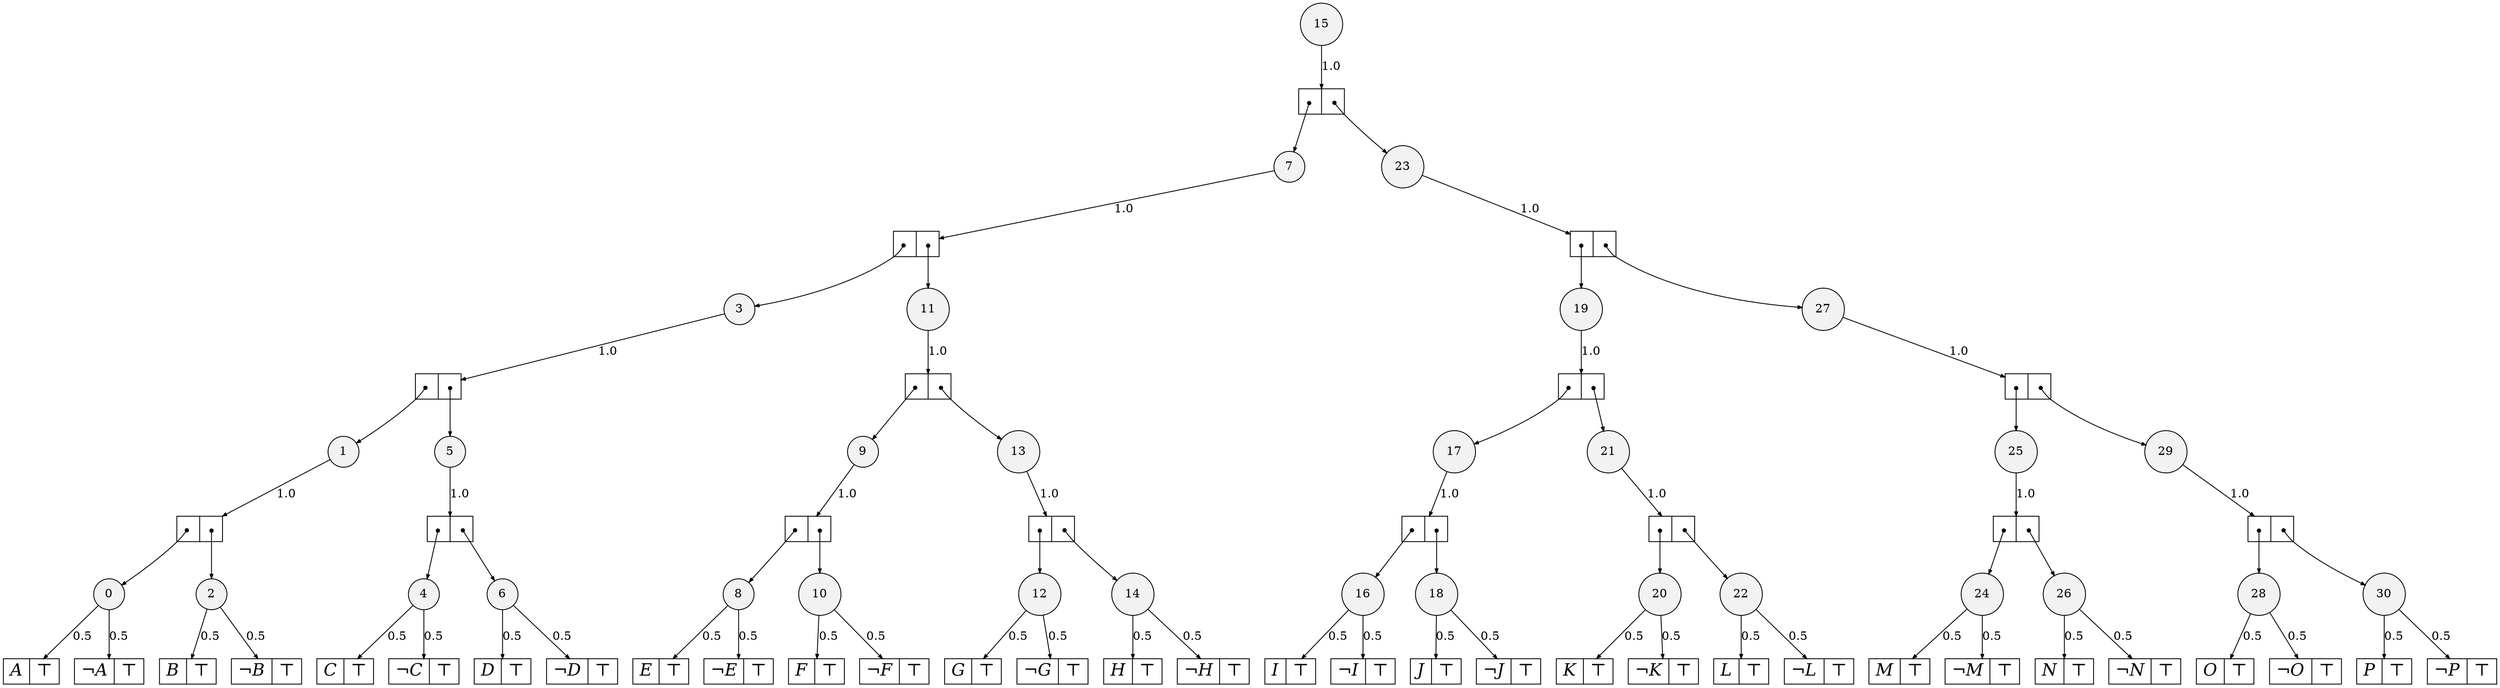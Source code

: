 digraph sdd {

overlap=false

      n3 [label= "30",style=filled,fillcolor=gray95,shape=circle,height=.25,width=.25];
n3e0
    [label= "<L>P|<R>&#8868;",
    shape=record,
    fontsize=20,
    fontname="Times-Italic",
    fillcolor=white,
    style=filled,
    fixedsize=false,
    height=.30];

                                       n3->n3e0 [arrowsize=.50, label="0.5"];
n3e1
    [label= "<L>&not;P|<R>&#8868;",
    shape=record,
    fontsize=20,
    fontname="Times-Italic",
    fillcolor=white,
    style=filled,
    fixedsize=false,
    height=.30];

                                       n3->n3e1 [arrowsize=.50, label="0.5"];

n6 [label= "28",style=filled,fillcolor=gray95,shape=circle,height=.25,width=.25];
n6e0
    [label= "<L>O|<R>&#8868;",
    shape=record,
    fontsize=20,
    fontname="Times-Italic",
    fillcolor=white,
    style=filled,
    fixedsize=false,
    height=.30];

                                       n6->n6e0 [arrowsize=.50, label="0.5"];
n6e1
    [label= "<L>&not;O|<R>&#8868;",
    shape=record,
    fontsize=20,
    fontname="Times-Italic",
    fillcolor=white,
    style=filled,
    fixedsize=false,
    height=.30];

                                       n6->n6e1 [arrowsize=.50, label="0.5"];

n9 [label= "26",style=filled,fillcolor=gray95,shape=circle,height=.25,width=.25];
n9e0
    [label= "<L>N|<R>&#8868;",
    shape=record,
    fontsize=20,
    fontname="Times-Italic",
    fillcolor=white,
    style=filled,
    fixedsize=false,
    height=.30];

                                       n9->n9e0 [arrowsize=.50, label="0.5"];
n9e1
    [label= "<L>&not;N|<R>&#8868;",
    shape=record,
    fontsize=20,
    fontname="Times-Italic",
    fillcolor=white,
    style=filled,
    fixedsize=false,
    height=.30];

                                       n9->n9e1 [arrowsize=.50, label="0.5"];

n12 [label= "24",style=filled,fillcolor=gray95,shape=circle,height=.25,width=.25];
n12e0
    [label= "<L>M|<R>&#8868;",
    shape=record,
    fontsize=20,
    fontname="Times-Italic",
    fillcolor=white,
    style=filled,
    fixedsize=false,
    height=.30];

                                       n12->n12e0 [arrowsize=.50, label="0.5"];
n12e1
    [label= "<L>&not;M|<R>&#8868;",
    shape=record,
    fontsize=20,
    fontname="Times-Italic",
    fillcolor=white,
    style=filled,
    fixedsize=false,
    height=.30];

                                       n12->n12e1 [arrowsize=.50, label="0.5"];

n15 [label= "22",style=filled,fillcolor=gray95,shape=circle,height=.25,width=.25];
n15e0
    [label= "<L>L|<R>&#8868;",
    shape=record,
    fontsize=20,
    fontname="Times-Italic",
    fillcolor=white,
    style=filled,
    fixedsize=false,
    height=.30];

                                       n15->n15e0 [arrowsize=.50, label="0.5"];
n15e1
    [label= "<L>&not;L|<R>&#8868;",
    shape=record,
    fontsize=20,
    fontname="Times-Italic",
    fillcolor=white,
    style=filled,
    fixedsize=false,
    height=.30];

                                       n15->n15e1 [arrowsize=.50, label="0.5"];

n18 [label= "20",style=filled,fillcolor=gray95,shape=circle,height=.25,width=.25];
n18e0
    [label= "<L>K|<R>&#8868;",
    shape=record,
    fontsize=20,
    fontname="Times-Italic",
    fillcolor=white,
    style=filled,
    fixedsize=false,
    height=.30];

                                       n18->n18e0 [arrowsize=.50, label="0.5"];
n18e1
    [label= "<L>&not;K|<R>&#8868;",
    shape=record,
    fontsize=20,
    fontname="Times-Italic",
    fillcolor=white,
    style=filled,
    fixedsize=false,
    height=.30];

                                       n18->n18e1 [arrowsize=.50, label="0.5"];

n21 [label= "18",style=filled,fillcolor=gray95,shape=circle,height=.25,width=.25];
n21e0
    [label= "<L>J|<R>&#8868;",
    shape=record,
    fontsize=20,
    fontname="Times-Italic",
    fillcolor=white,
    style=filled,
    fixedsize=false,
    height=.30];

                                       n21->n21e0 [arrowsize=.50, label="0.5"];
n21e1
    [label= "<L>&not;J|<R>&#8868;",
    shape=record,
    fontsize=20,
    fontname="Times-Italic",
    fillcolor=white,
    style=filled,
    fixedsize=false,
    height=.30];

                                       n21->n21e1 [arrowsize=.50, label="0.5"];

n24 [label= "16",style=filled,fillcolor=gray95,shape=circle,height=.25,width=.25];
n24e0
    [label= "<L>I|<R>&#8868;",
    shape=record,
    fontsize=20,
    fontname="Times-Italic",
    fillcolor=white,
    style=filled,
    fixedsize=false,
    height=.30];

                                       n24->n24e0 [arrowsize=.50, label="0.5"];
n24e1
    [label= "<L>&not;I|<R>&#8868;",
    shape=record,
    fontsize=20,
    fontname="Times-Italic",
    fillcolor=white,
    style=filled,
    fixedsize=false,
    height=.30];

                                       n24->n24e1 [arrowsize=.50, label="0.5"];

n27 [label= "14",style=filled,fillcolor=gray95,shape=circle,height=.25,width=.25];
n27e0
    [label= "<L>H|<R>&#8868;",
    shape=record,
    fontsize=20,
    fontname="Times-Italic",
    fillcolor=white,
    style=filled,
    fixedsize=false,
    height=.30];

                                       n27->n27e0 [arrowsize=.50, label="0.5"];
n27e1
    [label= "<L>&not;H|<R>&#8868;",
    shape=record,
    fontsize=20,
    fontname="Times-Italic",
    fillcolor=white,
    style=filled,
    fixedsize=false,
    height=.30];

                                       n27->n27e1 [arrowsize=.50, label="0.5"];

n30 [label= "12",style=filled,fillcolor=gray95,shape=circle,height=.25,width=.25];
n30e0
    [label= "<L>G|<R>&#8868;",
    shape=record,
    fontsize=20,
    fontname="Times-Italic",
    fillcolor=white,
    style=filled,
    fixedsize=false,
    height=.30];

                                       n30->n30e0 [arrowsize=.50, label="0.5"];
n30e1
    [label= "<L>&not;G|<R>&#8868;",
    shape=record,
    fontsize=20,
    fontname="Times-Italic",
    fillcolor=white,
    style=filled,
    fixedsize=false,
    height=.30];

                                       n30->n30e1 [arrowsize=.50, label="0.5"];

n33 [label= "10",style=filled,fillcolor=gray95,shape=circle,height=.25,width=.25];
n33e0
    [label= "<L>F|<R>&#8868;",
    shape=record,
    fontsize=20,
    fontname="Times-Italic",
    fillcolor=white,
    style=filled,
    fixedsize=false,
    height=.30];

                                       n33->n33e0 [arrowsize=.50, label="0.5"];
n33e1
    [label= "<L>&not;F|<R>&#8868;",
    shape=record,
    fontsize=20,
    fontname="Times-Italic",
    fillcolor=white,
    style=filled,
    fixedsize=false,
    height=.30];

                                       n33->n33e1 [arrowsize=.50, label="0.5"];

n36 [label= "8",style=filled,fillcolor=gray95,shape=circle,height=.25,width=.25];
n36e0
    [label= "<L>E|<R>&#8868;",
    shape=record,
    fontsize=20,
    fontname="Times-Italic",
    fillcolor=white,
    style=filled,
    fixedsize=false,
    height=.30];

                                       n36->n36e0 [arrowsize=.50, label="0.5"];
n36e1
    [label= "<L>&not;E|<R>&#8868;",
    shape=record,
    fontsize=20,
    fontname="Times-Italic",
    fillcolor=white,
    style=filled,
    fixedsize=false,
    height=.30];

                                       n36->n36e1 [arrowsize=.50, label="0.5"];

n39 [label= "6",style=filled,fillcolor=gray95,shape=circle,height=.25,width=.25];
n39e0
    [label= "<L>D|<R>&#8868;",
    shape=record,
    fontsize=20,
    fontname="Times-Italic",
    fillcolor=white,
    style=filled,
    fixedsize=false,
    height=.30];

                                       n39->n39e0 [arrowsize=.50, label="0.5"];
n39e1
    [label= "<L>&not;D|<R>&#8868;",
    shape=record,
    fontsize=20,
    fontname="Times-Italic",
    fillcolor=white,
    style=filled,
    fixedsize=false,
    height=.30];

                                       n39->n39e1 [arrowsize=.50, label="0.5"];

n42 [label= "4",style=filled,fillcolor=gray95,shape=circle,height=.25,width=.25];
n42e0
    [label= "<L>C|<R>&#8868;",
    shape=record,
    fontsize=20,
    fontname="Times-Italic",
    fillcolor=white,
    style=filled,
    fixedsize=false,
    height=.30];

                                       n42->n42e0 [arrowsize=.50, label="0.5"];
n42e1
    [label= "<L>&not;C|<R>&#8868;",
    shape=record,
    fontsize=20,
    fontname="Times-Italic",
    fillcolor=white,
    style=filled,
    fixedsize=false,
    height=.30];

                                       n42->n42e1 [arrowsize=.50, label="0.5"];

n45 [label= "2",style=filled,fillcolor=gray95,shape=circle,height=.25,width=.25];
n45e0
    [label= "<L>B|<R>&#8868;",
    shape=record,
    fontsize=20,
    fontname="Times-Italic",
    fillcolor=white,
    style=filled,
    fixedsize=false,
    height=.30];

                                       n45->n45e0 [arrowsize=.50, label="0.5"];
n45e1
    [label= "<L>&not;B|<R>&#8868;",
    shape=record,
    fontsize=20,
    fontname="Times-Italic",
    fillcolor=white,
    style=filled,
    fixedsize=false,
    height=.30];

                                       n45->n45e1 [arrowsize=.50, label="0.5"];

n48 [label= "0",style=filled,fillcolor=gray95,shape=circle,height=.25,width=.25];
n48e0
    [label= "<L>A|<R>&#8868;",
    shape=record,
    fontsize=20,
    fontname="Times-Italic",
    fillcolor=white,
    style=filled,
    fixedsize=false,
    height=.30];

                                       n48->n48e0 [arrowsize=.50, label="0.5"];
n48e1
    [label= "<L>&not;A|<R>&#8868;",
    shape=record,
    fontsize=20,
    fontname="Times-Italic",
    fillcolor=white,
    style=filled,
    fixedsize=false,
    height=.30];

                                       n48->n48e1 [arrowsize=.50, label="0.5"];

n49 [label= "29",style=filled,fillcolor=gray95,shape=circle,height=.25,width=.25];
n49e0
    [label= "<L>|<R>",
    shape=record,
    fontsize=20,
    fontname="Times-Italic",
    fillcolor=white,
    style=filled,
    fixedsize=false,
    height=.30];

                                       n49->n49e0 [arrowsize=.50, label="1.0"];
n49e0:L:c->n6 [arrowsize=.50,tailclip=false,arrowtail=dot,dir=both];
n49e0:R:c->n3 [arrowsize=.50,tailclip=false,arrowtail=dot,dir=both];

n50 [label= "25",style=filled,fillcolor=gray95,shape=circle,height=.25,width=.25];
n50e0
    [label= "<L>|<R>",
    shape=record,
    fontsize=20,
    fontname="Times-Italic",
    fillcolor=white,
    style=filled,
    fixedsize=false,
    height=.30];

                                       n50->n50e0 [arrowsize=.50, label="1.0"];
n50e0:L:c->n12 [arrowsize=.50,tailclip=false,arrowtail=dot,dir=both];
n50e0:R:c->n9 [arrowsize=.50,tailclip=false,arrowtail=dot,dir=both];

n51 [label= "21",style=filled,fillcolor=gray95,shape=circle,height=.25,width=.25];
n51e0
    [label= "<L>|<R>",
    shape=record,
    fontsize=20,
    fontname="Times-Italic",
    fillcolor=white,
    style=filled,
    fixedsize=false,
    height=.30];

                                       n51->n51e0 [arrowsize=.50, label="1.0"];
n51e0:L:c->n18 [arrowsize=.50,tailclip=false,arrowtail=dot,dir=both];
n51e0:R:c->n15 [arrowsize=.50,tailclip=false,arrowtail=dot,dir=both];

n52 [label= "17",style=filled,fillcolor=gray95,shape=circle,height=.25,width=.25];
n52e0
    [label= "<L>|<R>",
    shape=record,
    fontsize=20,
    fontname="Times-Italic",
    fillcolor=white,
    style=filled,
    fixedsize=false,
    height=.30];

                                       n52->n52e0 [arrowsize=.50, label="1.0"];
n52e0:L:c->n24 [arrowsize=.50,tailclip=false,arrowtail=dot,dir=both];
n52e0:R:c->n21 [arrowsize=.50,tailclip=false,arrowtail=dot,dir=both];

n53 [label= "13",style=filled,fillcolor=gray95,shape=circle,height=.25,width=.25];
n53e0
    [label= "<L>|<R>",
    shape=record,
    fontsize=20,
    fontname="Times-Italic",
    fillcolor=white,
    style=filled,
    fixedsize=false,
    height=.30];

                                       n53->n53e0 [arrowsize=.50, label="1.0"];
n53e0:L:c->n30 [arrowsize=.50,tailclip=false,arrowtail=dot,dir=both];
n53e0:R:c->n27 [arrowsize=.50,tailclip=false,arrowtail=dot,dir=both];

n54 [label= "9",style=filled,fillcolor=gray95,shape=circle,height=.25,width=.25];
n54e0
    [label= "<L>|<R>",
    shape=record,
    fontsize=20,
    fontname="Times-Italic",
    fillcolor=white,
    style=filled,
    fixedsize=false,
    height=.30];

                                       n54->n54e0 [arrowsize=.50, label="1.0"];
n54e0:L:c->n36 [arrowsize=.50,tailclip=false,arrowtail=dot,dir=both];
n54e0:R:c->n33 [arrowsize=.50,tailclip=false,arrowtail=dot,dir=both];

n55 [label= "5",style=filled,fillcolor=gray95,shape=circle,height=.25,width=.25];
n55e0
    [label= "<L>|<R>",
    shape=record,
    fontsize=20,
    fontname="Times-Italic",
    fillcolor=white,
    style=filled,
    fixedsize=false,
    height=.30];

                                       n55->n55e0 [arrowsize=.50, label="1.0"];
n55e0:L:c->n42 [arrowsize=.50,tailclip=false,arrowtail=dot,dir=both];
n55e0:R:c->n39 [arrowsize=.50,tailclip=false,arrowtail=dot,dir=both];

n56 [label= "1",style=filled,fillcolor=gray95,shape=circle,height=.25,width=.25];
n56e0
    [label= "<L>|<R>",
    shape=record,
    fontsize=20,
    fontname="Times-Italic",
    fillcolor=white,
    style=filled,
    fixedsize=false,
    height=.30];

                                       n56->n56e0 [arrowsize=.50, label="1.0"];
n56e0:L:c->n48 [arrowsize=.50,tailclip=false,arrowtail=dot,dir=both];
n56e0:R:c->n45 [arrowsize=.50,tailclip=false,arrowtail=dot,dir=both];

n57 [label= "27",style=filled,fillcolor=gray95,shape=circle,height=.25,width=.25];
n57e0
    [label= "<L>|<R>",
    shape=record,
    fontsize=20,
    fontname="Times-Italic",
    fillcolor=white,
    style=filled,
    fixedsize=false,
    height=.30];

                                       n57->n57e0 [arrowsize=.50, label="1.0"];
n57e0:L:c->n50 [arrowsize=.50,tailclip=false,arrowtail=dot,dir=both];
n57e0:R:c->n49 [arrowsize=.50,tailclip=false,arrowtail=dot,dir=both];

n58 [label= "19",style=filled,fillcolor=gray95,shape=circle,height=.25,width=.25];
n58e0
    [label= "<L>|<R>",
    shape=record,
    fontsize=20,
    fontname="Times-Italic",
    fillcolor=white,
    style=filled,
    fixedsize=false,
    height=.30];

                                       n58->n58e0 [arrowsize=.50, label="1.0"];
n58e0:L:c->n52 [arrowsize=.50,tailclip=false,arrowtail=dot,dir=both];
n58e0:R:c->n51 [arrowsize=.50,tailclip=false,arrowtail=dot,dir=both];

n59 [label= "11",style=filled,fillcolor=gray95,shape=circle,height=.25,width=.25];
n59e0
    [label= "<L>|<R>",
    shape=record,
    fontsize=20,
    fontname="Times-Italic",
    fillcolor=white,
    style=filled,
    fixedsize=false,
    height=.30];

                                       n59->n59e0 [arrowsize=.50, label="1.0"];
n59e0:L:c->n54 [arrowsize=.50,tailclip=false,arrowtail=dot,dir=both];
n59e0:R:c->n53 [arrowsize=.50,tailclip=false,arrowtail=dot,dir=both];

n60 [label= "3",style=filled,fillcolor=gray95,shape=circle,height=.25,width=.25];
n60e0
    [label= "<L>|<R>",
    shape=record,
    fontsize=20,
    fontname="Times-Italic",
    fillcolor=white,
    style=filled,
    fixedsize=false,
    height=.30];

                                       n60->n60e0 [arrowsize=.50, label="1.0"];
n60e0:L:c->n56 [arrowsize=.50,tailclip=false,arrowtail=dot,dir=both];
n60e0:R:c->n55 [arrowsize=.50,tailclip=false,arrowtail=dot,dir=both];

n61 [label= "23",style=filled,fillcolor=gray95,shape=circle,height=.25,width=.25];
n61e0
    [label= "<L>|<R>",
    shape=record,
    fontsize=20,
    fontname="Times-Italic",
    fillcolor=white,
    style=filled,
    fixedsize=false,
    height=.30];

                                       n61->n61e0 [arrowsize=.50, label="1.0"];
n61e0:L:c->n58 [arrowsize=.50,tailclip=false,arrowtail=dot,dir=both];
n61e0:R:c->n57 [arrowsize=.50,tailclip=false,arrowtail=dot,dir=both];

n62 [label= "7",style=filled,fillcolor=gray95,shape=circle,height=.25,width=.25];
n62e0
    [label= "<L>|<R>",
    shape=record,
    fontsize=20,
    fontname="Times-Italic",
    fillcolor=white,
    style=filled,
    fixedsize=false,
    height=.30];

                                       n62->n62e0 [arrowsize=.50, label="1.0"];
n62e0:L:c->n60 [arrowsize=.50,tailclip=false,arrowtail=dot,dir=both];
n62e0:R:c->n59 [arrowsize=.50,tailclip=false,arrowtail=dot,dir=both];

n63 [label= "15",style=filled,fillcolor=gray95,shape=circle,height=.25,width=.25];
n63e0
    [label= "<L>|<R>",
    shape=record,
    fontsize=20,
    fontname="Times-Italic",
    fillcolor=white,
    style=filled,
    fixedsize=false,
    height=.30];

                                       n63->n63e0 [arrowsize=.50, label="1.0"];
n63e0:L:c->n62 [arrowsize=.50,tailclip=false,arrowtail=dot,dir=both];
n63e0:R:c->n61 [arrowsize=.50,tailclip=false,arrowtail=dot,dir=both];


}